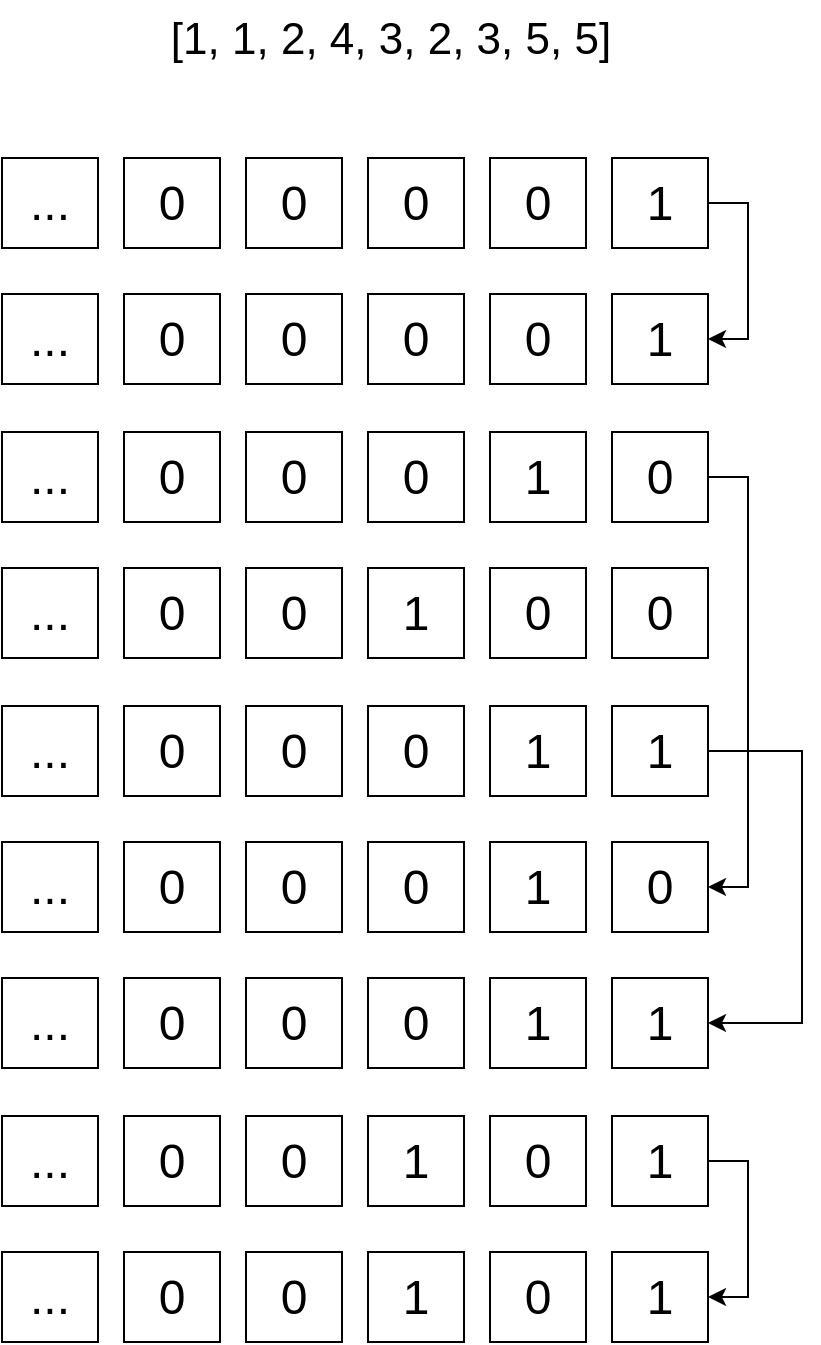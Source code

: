 <mxfile version="22.1.21" type="device">
  <diagram name="第 1 页" id="6HqXooCNs9hSZixjxbYp">
    <mxGraphModel dx="1434" dy="854" grid="0" gridSize="10" guides="1" tooltips="1" connect="1" arrows="1" fold="1" page="1" pageScale="1" pageWidth="827" pageHeight="1169" math="0" shadow="0">
      <root>
        <mxCell id="0" />
        <mxCell id="1" parent="0" />
        <mxCell id="E2lpIcXJlPfrJz5xb_Vi-30" value="[1, 1, 2, 4, 3, 2, 3, 5, 5]" style="text;whiteSpace=wrap;html=1;fontSize=22;align=center;" parent="1" vertex="1">
          <mxGeometry x="234" y="140" width="297" height="39" as="geometry" />
        </mxCell>
        <mxCell id="E2lpIcXJlPfrJz5xb_Vi-37" value="" style="group" parent="1" vertex="1" connectable="0">
          <mxGeometry x="188" y="219" width="353" height="45" as="geometry" />
        </mxCell>
        <mxCell id="E2lpIcXJlPfrJz5xb_Vi-16" value="0" style="rounded=0;whiteSpace=wrap;html=1;fontSize=24;" parent="E2lpIcXJlPfrJz5xb_Vi-37" vertex="1">
          <mxGeometry x="183" width="48" height="45" as="geometry" />
        </mxCell>
        <mxCell id="E2lpIcXJlPfrJz5xb_Vi-18" value="0" style="rounded=0;whiteSpace=wrap;html=1;fontSize=24;" parent="E2lpIcXJlPfrJz5xb_Vi-37" vertex="1">
          <mxGeometry x="244" width="48" height="45" as="geometry" />
        </mxCell>
        <mxCell id="E2lpIcXJlPfrJz5xb_Vi-19" value="1" style="rounded=0;whiteSpace=wrap;html=1;fontSize=24;" parent="E2lpIcXJlPfrJz5xb_Vi-37" vertex="1">
          <mxGeometry x="305" width="48" height="45" as="geometry" />
        </mxCell>
        <mxCell id="E2lpIcXJlPfrJz5xb_Vi-21" value="0" style="rounded=0;whiteSpace=wrap;html=1;fontSize=24;" parent="E2lpIcXJlPfrJz5xb_Vi-37" vertex="1">
          <mxGeometry x="122" width="48" height="45" as="geometry" />
        </mxCell>
        <mxCell id="E2lpIcXJlPfrJz5xb_Vi-22" value="0" style="rounded=0;whiteSpace=wrap;html=1;fontSize=24;" parent="E2lpIcXJlPfrJz5xb_Vi-37" vertex="1">
          <mxGeometry x="61" width="48" height="45" as="geometry" />
        </mxCell>
        <mxCell id="E2lpIcXJlPfrJz5xb_Vi-23" value="..." style="rounded=0;whiteSpace=wrap;html=1;fontSize=24;" parent="E2lpIcXJlPfrJz5xb_Vi-37" vertex="1">
          <mxGeometry width="48" height="45" as="geometry" />
        </mxCell>
        <mxCell id="E2lpIcXJlPfrJz5xb_Vi-38" value="" style="group" parent="1" vertex="1" connectable="0">
          <mxGeometry x="188" y="287" width="353" height="45" as="geometry" />
        </mxCell>
        <mxCell id="E2lpIcXJlPfrJz5xb_Vi-39" value="0" style="rounded=0;whiteSpace=wrap;html=1;fontSize=24;" parent="E2lpIcXJlPfrJz5xb_Vi-38" vertex="1">
          <mxGeometry x="183" width="48" height="45" as="geometry" />
        </mxCell>
        <mxCell id="E2lpIcXJlPfrJz5xb_Vi-40" value="0" style="rounded=0;whiteSpace=wrap;html=1;fontSize=24;" parent="E2lpIcXJlPfrJz5xb_Vi-38" vertex="1">
          <mxGeometry x="244" width="48" height="45" as="geometry" />
        </mxCell>
        <mxCell id="E2lpIcXJlPfrJz5xb_Vi-41" value="1" style="rounded=0;whiteSpace=wrap;html=1;fontSize=24;" parent="E2lpIcXJlPfrJz5xb_Vi-38" vertex="1">
          <mxGeometry x="305" width="48" height="45" as="geometry" />
        </mxCell>
        <mxCell id="E2lpIcXJlPfrJz5xb_Vi-42" value="0" style="rounded=0;whiteSpace=wrap;html=1;fontSize=24;" parent="E2lpIcXJlPfrJz5xb_Vi-38" vertex="1">
          <mxGeometry x="122" width="48" height="45" as="geometry" />
        </mxCell>
        <mxCell id="E2lpIcXJlPfrJz5xb_Vi-43" value="0" style="rounded=0;whiteSpace=wrap;html=1;fontSize=24;" parent="E2lpIcXJlPfrJz5xb_Vi-38" vertex="1">
          <mxGeometry x="61" width="48" height="45" as="geometry" />
        </mxCell>
        <mxCell id="E2lpIcXJlPfrJz5xb_Vi-44" value="..." style="rounded=0;whiteSpace=wrap;html=1;fontSize=24;" parent="E2lpIcXJlPfrJz5xb_Vi-38" vertex="1">
          <mxGeometry width="48" height="45" as="geometry" />
        </mxCell>
        <mxCell id="E2lpIcXJlPfrJz5xb_Vi-45" value="" style="group" parent="1" vertex="1" connectable="0">
          <mxGeometry x="188" y="356" width="353" height="45" as="geometry" />
        </mxCell>
        <mxCell id="E2lpIcXJlPfrJz5xb_Vi-46" value="0" style="rounded=0;whiteSpace=wrap;html=1;fontSize=24;" parent="E2lpIcXJlPfrJz5xb_Vi-45" vertex="1">
          <mxGeometry x="183" width="48" height="45" as="geometry" />
        </mxCell>
        <mxCell id="E2lpIcXJlPfrJz5xb_Vi-47" value="1" style="rounded=0;whiteSpace=wrap;html=1;fontSize=24;" parent="E2lpIcXJlPfrJz5xb_Vi-45" vertex="1">
          <mxGeometry x="244" width="48" height="45" as="geometry" />
        </mxCell>
        <mxCell id="E2lpIcXJlPfrJz5xb_Vi-48" value="0" style="rounded=0;whiteSpace=wrap;html=1;fontSize=24;" parent="E2lpIcXJlPfrJz5xb_Vi-45" vertex="1">
          <mxGeometry x="305" width="48" height="45" as="geometry" />
        </mxCell>
        <mxCell id="E2lpIcXJlPfrJz5xb_Vi-49" value="0" style="rounded=0;whiteSpace=wrap;html=1;fontSize=24;" parent="E2lpIcXJlPfrJz5xb_Vi-45" vertex="1">
          <mxGeometry x="122" width="48" height="45" as="geometry" />
        </mxCell>
        <mxCell id="E2lpIcXJlPfrJz5xb_Vi-50" value="0" style="rounded=0;whiteSpace=wrap;html=1;fontSize=24;" parent="E2lpIcXJlPfrJz5xb_Vi-45" vertex="1">
          <mxGeometry x="61" width="48" height="45" as="geometry" />
        </mxCell>
        <mxCell id="E2lpIcXJlPfrJz5xb_Vi-51" value="..." style="rounded=0;whiteSpace=wrap;html=1;fontSize=24;" parent="E2lpIcXJlPfrJz5xb_Vi-45" vertex="1">
          <mxGeometry width="48" height="45" as="geometry" />
        </mxCell>
        <mxCell id="E2lpIcXJlPfrJz5xb_Vi-52" value="" style="group" parent="1" vertex="1" connectable="0">
          <mxGeometry x="188" y="424" width="353" height="45" as="geometry" />
        </mxCell>
        <mxCell id="E2lpIcXJlPfrJz5xb_Vi-53" value="1" style="rounded=0;whiteSpace=wrap;html=1;fontSize=24;" parent="E2lpIcXJlPfrJz5xb_Vi-52" vertex="1">
          <mxGeometry x="183" width="48" height="45" as="geometry" />
        </mxCell>
        <mxCell id="E2lpIcXJlPfrJz5xb_Vi-54" value="0" style="rounded=0;whiteSpace=wrap;html=1;fontSize=24;" parent="E2lpIcXJlPfrJz5xb_Vi-52" vertex="1">
          <mxGeometry x="244" width="48" height="45" as="geometry" />
        </mxCell>
        <mxCell id="E2lpIcXJlPfrJz5xb_Vi-55" value="0" style="rounded=0;whiteSpace=wrap;html=1;fontSize=24;" parent="E2lpIcXJlPfrJz5xb_Vi-52" vertex="1">
          <mxGeometry x="305" width="48" height="45" as="geometry" />
        </mxCell>
        <mxCell id="E2lpIcXJlPfrJz5xb_Vi-56" value="0" style="rounded=0;whiteSpace=wrap;html=1;fontSize=24;" parent="E2lpIcXJlPfrJz5xb_Vi-52" vertex="1">
          <mxGeometry x="122" width="48" height="45" as="geometry" />
        </mxCell>
        <mxCell id="E2lpIcXJlPfrJz5xb_Vi-57" value="0" style="rounded=0;whiteSpace=wrap;html=1;fontSize=24;" parent="E2lpIcXJlPfrJz5xb_Vi-52" vertex="1">
          <mxGeometry x="61" width="48" height="45" as="geometry" />
        </mxCell>
        <mxCell id="E2lpIcXJlPfrJz5xb_Vi-58" value="..." style="rounded=0;whiteSpace=wrap;html=1;fontSize=24;" parent="E2lpIcXJlPfrJz5xb_Vi-52" vertex="1">
          <mxGeometry width="48" height="45" as="geometry" />
        </mxCell>
        <mxCell id="E2lpIcXJlPfrJz5xb_Vi-59" value="" style="group" parent="1" vertex="1" connectable="0">
          <mxGeometry x="188" y="493" width="353" height="45" as="geometry" />
        </mxCell>
        <mxCell id="E2lpIcXJlPfrJz5xb_Vi-60" value="0" style="rounded=0;whiteSpace=wrap;html=1;fontSize=24;" parent="E2lpIcXJlPfrJz5xb_Vi-59" vertex="1">
          <mxGeometry x="183" width="48" height="45" as="geometry" />
        </mxCell>
        <mxCell id="E2lpIcXJlPfrJz5xb_Vi-61" value="1" style="rounded=0;whiteSpace=wrap;html=1;fontSize=24;" parent="E2lpIcXJlPfrJz5xb_Vi-59" vertex="1">
          <mxGeometry x="244" width="48" height="45" as="geometry" />
        </mxCell>
        <mxCell id="E2lpIcXJlPfrJz5xb_Vi-62" value="1" style="rounded=0;whiteSpace=wrap;html=1;fontSize=24;" parent="E2lpIcXJlPfrJz5xb_Vi-59" vertex="1">
          <mxGeometry x="305" width="48" height="45" as="geometry" />
        </mxCell>
        <mxCell id="E2lpIcXJlPfrJz5xb_Vi-63" value="0" style="rounded=0;whiteSpace=wrap;html=1;fontSize=24;" parent="E2lpIcXJlPfrJz5xb_Vi-59" vertex="1">
          <mxGeometry x="122" width="48" height="45" as="geometry" />
        </mxCell>
        <mxCell id="E2lpIcXJlPfrJz5xb_Vi-64" value="0" style="rounded=0;whiteSpace=wrap;html=1;fontSize=24;" parent="E2lpIcXJlPfrJz5xb_Vi-59" vertex="1">
          <mxGeometry x="61" width="48" height="45" as="geometry" />
        </mxCell>
        <mxCell id="E2lpIcXJlPfrJz5xb_Vi-65" value="..." style="rounded=0;whiteSpace=wrap;html=1;fontSize=24;" parent="E2lpIcXJlPfrJz5xb_Vi-59" vertex="1">
          <mxGeometry width="48" height="45" as="geometry" />
        </mxCell>
        <mxCell id="E2lpIcXJlPfrJz5xb_Vi-66" value="" style="group" parent="1" vertex="1" connectable="0">
          <mxGeometry x="188" y="561" width="353" height="45" as="geometry" />
        </mxCell>
        <mxCell id="E2lpIcXJlPfrJz5xb_Vi-67" value="0" style="rounded=0;whiteSpace=wrap;html=1;fontSize=24;" parent="E2lpIcXJlPfrJz5xb_Vi-66" vertex="1">
          <mxGeometry x="183" width="48" height="45" as="geometry" />
        </mxCell>
        <mxCell id="E2lpIcXJlPfrJz5xb_Vi-68" value="1" style="rounded=0;whiteSpace=wrap;html=1;fontSize=24;" parent="E2lpIcXJlPfrJz5xb_Vi-66" vertex="1">
          <mxGeometry x="244" width="48" height="45" as="geometry" />
        </mxCell>
        <mxCell id="E2lpIcXJlPfrJz5xb_Vi-69" value="0" style="rounded=0;whiteSpace=wrap;html=1;fontSize=24;" parent="E2lpIcXJlPfrJz5xb_Vi-66" vertex="1">
          <mxGeometry x="305" width="48" height="45" as="geometry" />
        </mxCell>
        <mxCell id="E2lpIcXJlPfrJz5xb_Vi-70" value="0" style="rounded=0;whiteSpace=wrap;html=1;fontSize=24;" parent="E2lpIcXJlPfrJz5xb_Vi-66" vertex="1">
          <mxGeometry x="122" width="48" height="45" as="geometry" />
        </mxCell>
        <mxCell id="E2lpIcXJlPfrJz5xb_Vi-71" value="0" style="rounded=0;whiteSpace=wrap;html=1;fontSize=24;" parent="E2lpIcXJlPfrJz5xb_Vi-66" vertex="1">
          <mxGeometry x="61" width="48" height="45" as="geometry" />
        </mxCell>
        <mxCell id="E2lpIcXJlPfrJz5xb_Vi-72" value="..." style="rounded=0;whiteSpace=wrap;html=1;fontSize=24;" parent="E2lpIcXJlPfrJz5xb_Vi-66" vertex="1">
          <mxGeometry width="48" height="45" as="geometry" />
        </mxCell>
        <mxCell id="E2lpIcXJlPfrJz5xb_Vi-73" value="" style="group" parent="1" vertex="1" connectable="0">
          <mxGeometry x="188" y="629" width="353" height="45" as="geometry" />
        </mxCell>
        <mxCell id="E2lpIcXJlPfrJz5xb_Vi-74" value="0" style="rounded=0;whiteSpace=wrap;html=1;fontSize=24;" parent="E2lpIcXJlPfrJz5xb_Vi-73" vertex="1">
          <mxGeometry x="183" width="48" height="45" as="geometry" />
        </mxCell>
        <mxCell id="E2lpIcXJlPfrJz5xb_Vi-75" value="1" style="rounded=0;whiteSpace=wrap;html=1;fontSize=24;" parent="E2lpIcXJlPfrJz5xb_Vi-73" vertex="1">
          <mxGeometry x="244" width="48" height="45" as="geometry" />
        </mxCell>
        <mxCell id="E2lpIcXJlPfrJz5xb_Vi-76" value="1" style="rounded=0;whiteSpace=wrap;html=1;fontSize=24;" parent="E2lpIcXJlPfrJz5xb_Vi-73" vertex="1">
          <mxGeometry x="305" width="48" height="45" as="geometry" />
        </mxCell>
        <mxCell id="E2lpIcXJlPfrJz5xb_Vi-77" value="0" style="rounded=0;whiteSpace=wrap;html=1;fontSize=24;" parent="E2lpIcXJlPfrJz5xb_Vi-73" vertex="1">
          <mxGeometry x="122" width="48" height="45" as="geometry" />
        </mxCell>
        <mxCell id="E2lpIcXJlPfrJz5xb_Vi-78" value="0" style="rounded=0;whiteSpace=wrap;html=1;fontSize=24;" parent="E2lpIcXJlPfrJz5xb_Vi-73" vertex="1">
          <mxGeometry x="61" width="48" height="45" as="geometry" />
        </mxCell>
        <mxCell id="E2lpIcXJlPfrJz5xb_Vi-79" value="..." style="rounded=0;whiteSpace=wrap;html=1;fontSize=24;" parent="E2lpIcXJlPfrJz5xb_Vi-73" vertex="1">
          <mxGeometry width="48" height="45" as="geometry" />
        </mxCell>
        <mxCell id="E2lpIcXJlPfrJz5xb_Vi-80" value="" style="group" parent="1" vertex="1" connectable="0">
          <mxGeometry x="188" y="698" width="353" height="45" as="geometry" />
        </mxCell>
        <mxCell id="E2lpIcXJlPfrJz5xb_Vi-81" value="1" style="rounded=0;whiteSpace=wrap;html=1;fontSize=24;" parent="E2lpIcXJlPfrJz5xb_Vi-80" vertex="1">
          <mxGeometry x="183" width="48" height="45" as="geometry" />
        </mxCell>
        <mxCell id="E2lpIcXJlPfrJz5xb_Vi-82" value="0" style="rounded=0;whiteSpace=wrap;html=1;fontSize=24;" parent="E2lpIcXJlPfrJz5xb_Vi-80" vertex="1">
          <mxGeometry x="244" width="48" height="45" as="geometry" />
        </mxCell>
        <mxCell id="E2lpIcXJlPfrJz5xb_Vi-83" value="1" style="rounded=0;whiteSpace=wrap;html=1;fontSize=24;" parent="E2lpIcXJlPfrJz5xb_Vi-80" vertex="1">
          <mxGeometry x="305" width="48" height="45" as="geometry" />
        </mxCell>
        <mxCell id="E2lpIcXJlPfrJz5xb_Vi-84" value="0" style="rounded=0;whiteSpace=wrap;html=1;fontSize=24;" parent="E2lpIcXJlPfrJz5xb_Vi-80" vertex="1">
          <mxGeometry x="122" width="48" height="45" as="geometry" />
        </mxCell>
        <mxCell id="E2lpIcXJlPfrJz5xb_Vi-85" value="0" style="rounded=0;whiteSpace=wrap;html=1;fontSize=24;" parent="E2lpIcXJlPfrJz5xb_Vi-80" vertex="1">
          <mxGeometry x="61" width="48" height="45" as="geometry" />
        </mxCell>
        <mxCell id="E2lpIcXJlPfrJz5xb_Vi-86" value="..." style="rounded=0;whiteSpace=wrap;html=1;fontSize=24;" parent="E2lpIcXJlPfrJz5xb_Vi-80" vertex="1">
          <mxGeometry width="48" height="45" as="geometry" />
        </mxCell>
        <mxCell id="E2lpIcXJlPfrJz5xb_Vi-87" value="" style="group" parent="1" vertex="1" connectable="0">
          <mxGeometry x="188" y="766" width="353" height="45" as="geometry" />
        </mxCell>
        <mxCell id="E2lpIcXJlPfrJz5xb_Vi-88" value="1" style="rounded=0;whiteSpace=wrap;html=1;fontSize=24;" parent="E2lpIcXJlPfrJz5xb_Vi-87" vertex="1">
          <mxGeometry x="183" width="48" height="45" as="geometry" />
        </mxCell>
        <mxCell id="E2lpIcXJlPfrJz5xb_Vi-89" value="0" style="rounded=0;whiteSpace=wrap;html=1;fontSize=24;" parent="E2lpIcXJlPfrJz5xb_Vi-87" vertex="1">
          <mxGeometry x="244" width="48" height="45" as="geometry" />
        </mxCell>
        <mxCell id="E2lpIcXJlPfrJz5xb_Vi-90" value="1" style="rounded=0;whiteSpace=wrap;html=1;fontSize=24;" parent="E2lpIcXJlPfrJz5xb_Vi-87" vertex="1">
          <mxGeometry x="305" width="48" height="45" as="geometry" />
        </mxCell>
        <mxCell id="E2lpIcXJlPfrJz5xb_Vi-91" value="0" style="rounded=0;whiteSpace=wrap;html=1;fontSize=24;" parent="E2lpIcXJlPfrJz5xb_Vi-87" vertex="1">
          <mxGeometry x="122" width="48" height="45" as="geometry" />
        </mxCell>
        <mxCell id="E2lpIcXJlPfrJz5xb_Vi-92" value="0" style="rounded=0;whiteSpace=wrap;html=1;fontSize=24;" parent="E2lpIcXJlPfrJz5xb_Vi-87" vertex="1">
          <mxGeometry x="61" width="48" height="45" as="geometry" />
        </mxCell>
        <mxCell id="E2lpIcXJlPfrJz5xb_Vi-93" value="..." style="rounded=0;whiteSpace=wrap;html=1;fontSize=24;" parent="E2lpIcXJlPfrJz5xb_Vi-87" vertex="1">
          <mxGeometry width="48" height="45" as="geometry" />
        </mxCell>
        <mxCell id="zAm3wUMKJUZhUnj8oWRE-2" style="edgeStyle=orthogonalEdgeStyle;rounded=0;orthogonalLoop=1;jettySize=auto;html=1;entryX=1;entryY=0.5;entryDx=0;entryDy=0;exitX=1;exitY=0.5;exitDx=0;exitDy=0;" parent="1" source="E2lpIcXJlPfrJz5xb_Vi-19" target="E2lpIcXJlPfrJz5xb_Vi-41" edge="1">
          <mxGeometry relative="1" as="geometry" />
        </mxCell>
        <mxCell id="zAm3wUMKJUZhUnj8oWRE-3" style="edgeStyle=orthogonalEdgeStyle;rounded=0;orthogonalLoop=1;jettySize=auto;html=1;entryX=1;entryY=0.5;entryDx=0;entryDy=0;exitX=1;exitY=0.5;exitDx=0;exitDy=0;" parent="1" source="E2lpIcXJlPfrJz5xb_Vi-48" target="E2lpIcXJlPfrJz5xb_Vi-69" edge="1">
          <mxGeometry relative="1" as="geometry" />
        </mxCell>
        <mxCell id="zAm3wUMKJUZhUnj8oWRE-5" style="edgeStyle=orthogonalEdgeStyle;rounded=0;orthogonalLoop=1;jettySize=auto;html=1;entryX=1;entryY=0.5;entryDx=0;entryDy=0;exitX=1;exitY=0.5;exitDx=0;exitDy=0;" parent="1" source="E2lpIcXJlPfrJz5xb_Vi-62" target="E2lpIcXJlPfrJz5xb_Vi-76" edge="1">
          <mxGeometry relative="1" as="geometry">
            <Array as="points">
              <mxPoint x="588" y="516" />
              <mxPoint x="588" y="652" />
            </Array>
          </mxGeometry>
        </mxCell>
        <mxCell id="zAm3wUMKJUZhUnj8oWRE-6" style="edgeStyle=orthogonalEdgeStyle;rounded=0;orthogonalLoop=1;jettySize=auto;html=1;entryX=1;entryY=0.5;entryDx=0;entryDy=0;exitX=1;exitY=0.5;exitDx=0;exitDy=0;" parent="1" source="E2lpIcXJlPfrJz5xb_Vi-83" target="E2lpIcXJlPfrJz5xb_Vi-90" edge="1">
          <mxGeometry relative="1" as="geometry" />
        </mxCell>
      </root>
    </mxGraphModel>
  </diagram>
</mxfile>
